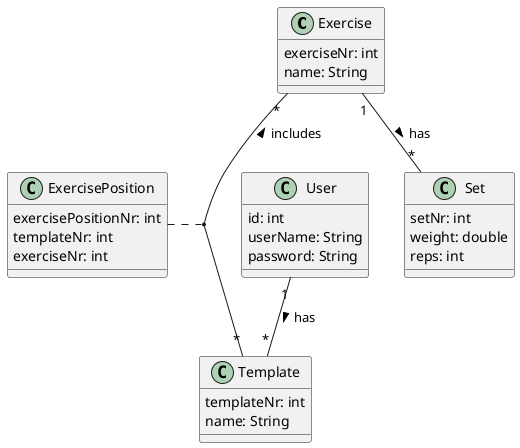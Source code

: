 @startuml
class Exercise {
exerciseNr: int
name: String
}

class Template {
templateNr: int
name: String
}

class Set {
setNr: int
weight: double
reps: int
}

class ExercisePosition {
exercisePositionNr: int
templateNr: int
exerciseNr: int
}

class User {
id: int
userName: String
password: String
}

Exercise "1" -- "*" Set : > has
Exercise "*" -- "*" Template : < includes
User "1" -- "*" Template : > has

ExercisePosition .. (Exercise, Template)
@enduml
